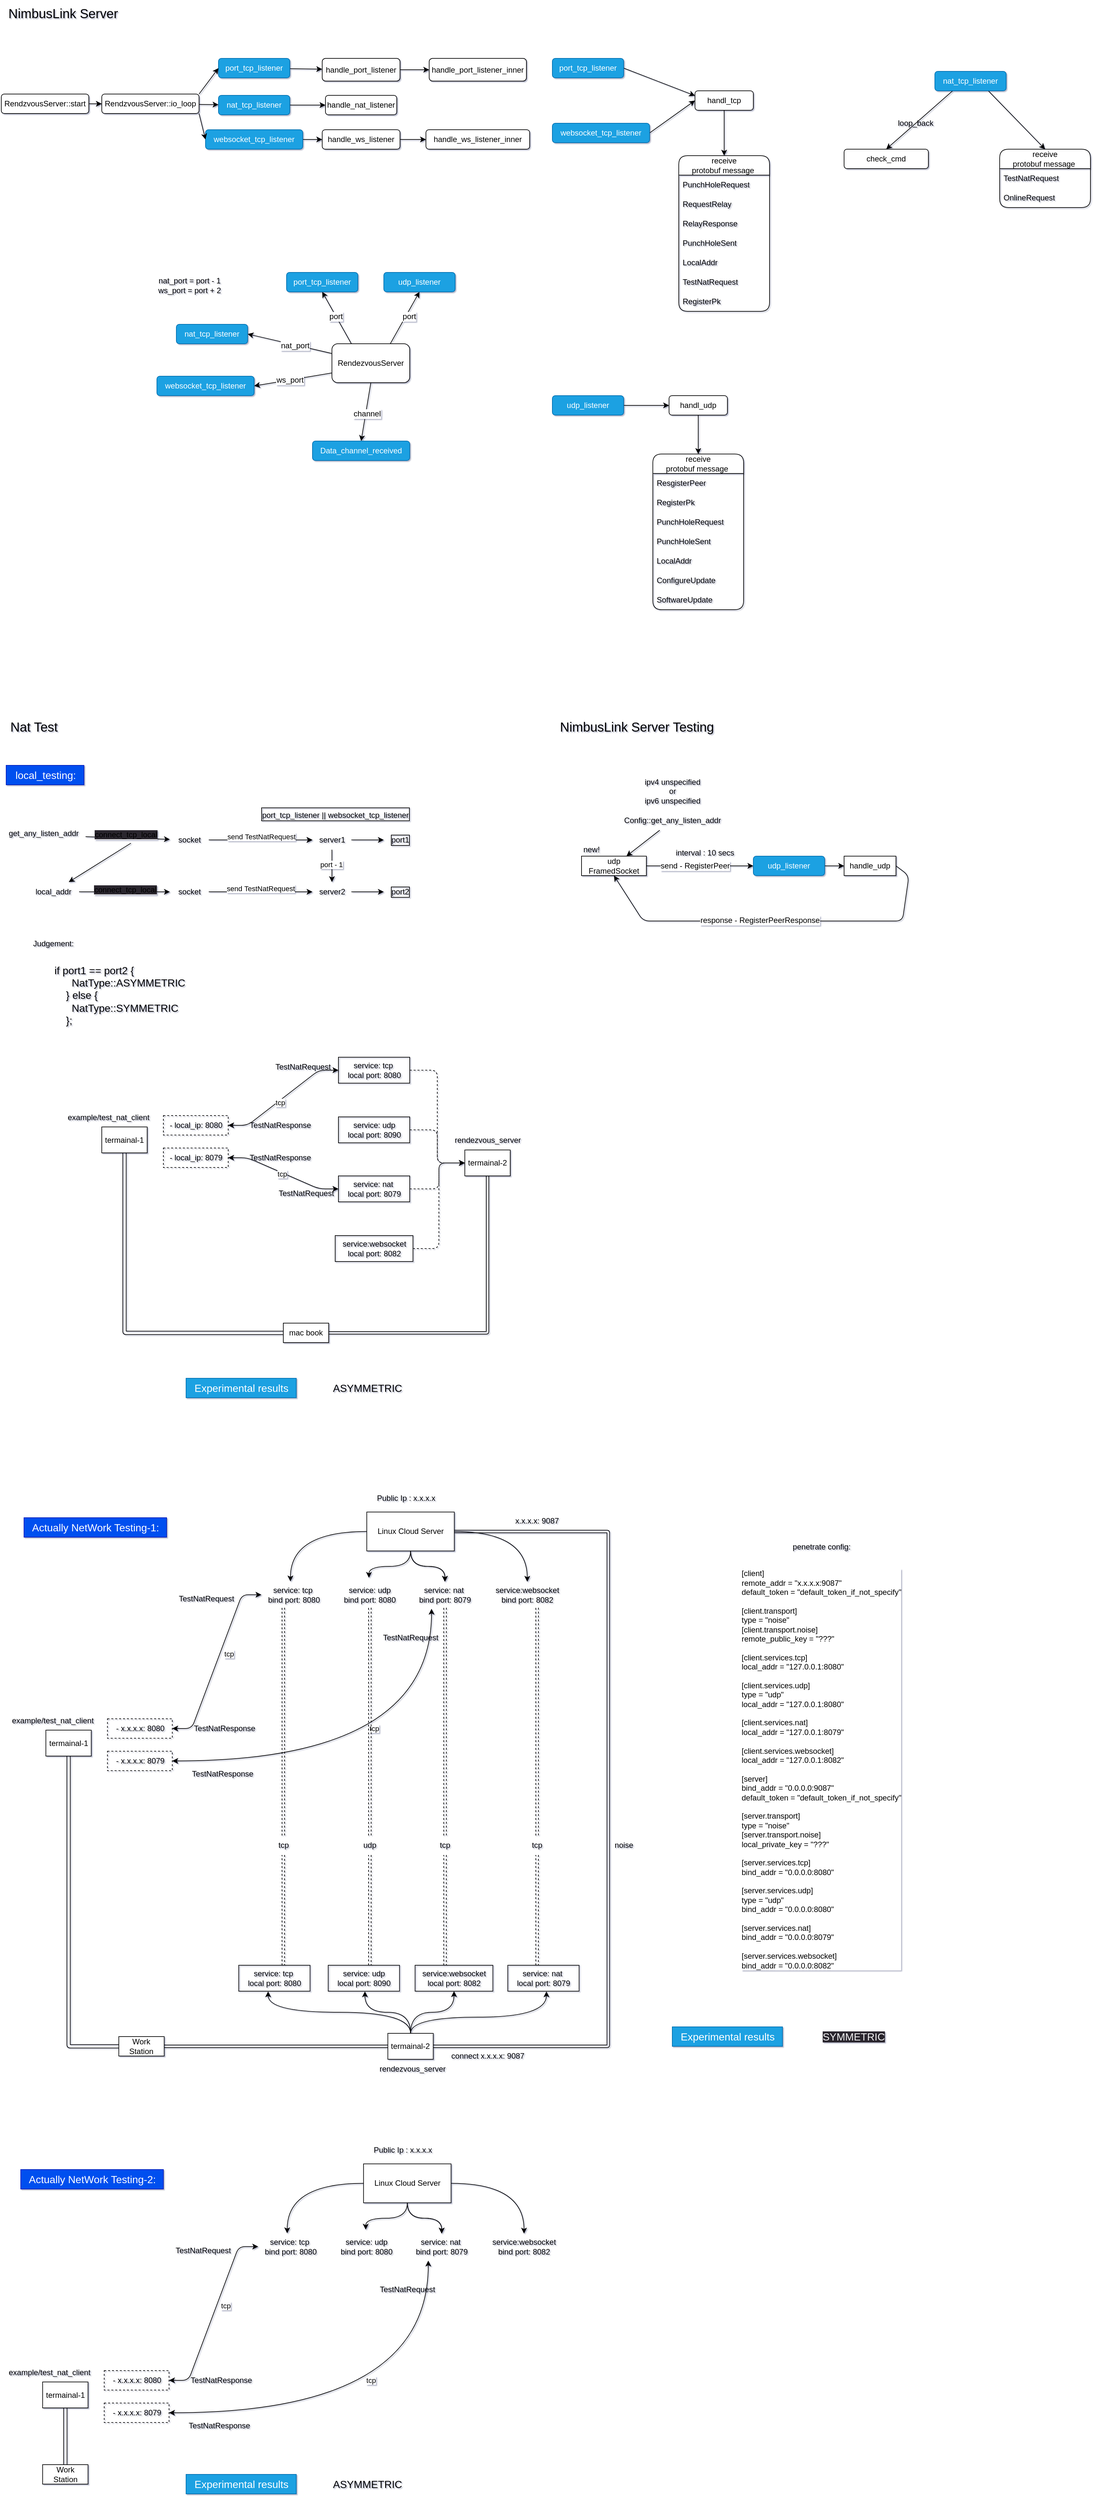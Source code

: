 <mxfile>
    <diagram id="CifqkpbgfaliPy87GQXu" name="Page-1">
        <mxGraphModel dx="3003" dy="1876" grid="1" gridSize="10" guides="1" tooltips="1" connect="1" arrows="1" fold="1" page="1" pageScale="1" pageWidth="850" pageHeight="1100" background="none" math="0" shadow="1">
            <root>
                <mxCell id="0"/>
                <mxCell id="1" parent="0"/>
                <mxCell id="72" style="edgeStyle=none;html=1;exitX=1;exitY=0.5;exitDx=0;exitDy=0;entryX=0;entryY=0.25;entryDx=0;entryDy=0;rounded=1;" parent="1" source="2" target="71" edge="1">
                    <mxGeometry relative="1" as="geometry"/>
                </mxCell>
                <mxCell id="2" value="port_tcp_listener" style="rounded=1;whiteSpace=wrap;html=1;fillColor=#1ba1e2;fontColor=#ffffff;strokeColor=#006EAF;" parent="1" vertex="1">
                    <mxGeometry x="850" y="90" width="110" height="30" as="geometry"/>
                </mxCell>
                <mxCell id="4" value="NimbusLink Server" style="text;html=1;align=center;verticalAlign=middle;resizable=0;points=[];autosize=1;strokeColor=none;fillColor=none;rounded=1;fontSize=20;" parent="1" vertex="1">
                    <mxGeometry width="190" height="40" as="geometry"/>
                </mxCell>
                <mxCell id="29" value="" style="edgeStyle=none;html=1;entryX=0.5;entryY=0;entryDx=0;entryDy=0;exitX=0.75;exitY=1;exitDx=0;exitDy=0;rounded=1;" parent="1" source="5" target="20" edge="1">
                    <mxGeometry relative="1" as="geometry">
                        <mxPoint x="1520" y="150" as="sourcePoint"/>
                    </mxGeometry>
                </mxCell>
                <mxCell id="103" style="edgeStyle=none;html=1;exitX=0.25;exitY=1;exitDx=0;exitDy=0;entryX=0.5;entryY=0;entryDx=0;entryDy=0;rounded=1;" parent="1" source="5" target="102" edge="1">
                    <mxGeometry relative="1" as="geometry"/>
                </mxCell>
                <mxCell id="5" value="nat_tcp_listener" style="rounded=1;whiteSpace=wrap;html=1;fillColor=#1ba1e2;fontColor=#ffffff;strokeColor=#006EAF;" parent="1" vertex="1">
                    <mxGeometry x="1440" y="110" width="110" height="30" as="geometry"/>
                </mxCell>
                <mxCell id="73" style="edgeStyle=none;html=1;exitX=1;exitY=0.5;exitDx=0;exitDy=0;entryX=0;entryY=0.5;entryDx=0;entryDy=0;rounded=1;" parent="1" source="6" target="71" edge="1">
                    <mxGeometry relative="1" as="geometry"/>
                </mxCell>
                <mxCell id="6" value="websocket_tcp_listener" style="rounded=1;whiteSpace=wrap;html=1;fillColor=#1ba1e2;fontColor=#ffffff;strokeColor=#006EAF;" parent="1" vertex="1">
                    <mxGeometry x="850" y="190" width="150" height="30" as="geometry"/>
                </mxCell>
                <mxCell id="20" value="receive&lt;br&gt;protobuf message&amp;nbsp;" style="swimlane;fontStyle=0;childLayout=stackLayout;horizontal=1;startSize=30;horizontalStack=0;resizeParent=1;resizeParentMax=0;resizeLast=0;collapsible=1;marginBottom=0;whiteSpace=wrap;html=1;rounded=1;" parent="1" vertex="1">
                    <mxGeometry x="1540" y="230" width="140" height="90" as="geometry"/>
                </mxCell>
                <mxCell id="21" value="TestNatRequest" style="text;strokeColor=none;fillColor=none;align=left;verticalAlign=middle;spacingLeft=4;spacingRight=4;overflow=hidden;points=[[0,0.5],[1,0.5]];portConstraint=eastwest;rotatable=0;whiteSpace=wrap;html=1;rounded=1;" parent="20" vertex="1">
                    <mxGeometry y="30" width="140" height="30" as="geometry"/>
                </mxCell>
                <mxCell id="22" value="OnlineRequest" style="text;strokeColor=none;fillColor=none;align=left;verticalAlign=middle;spacingLeft=4;spacingRight=4;overflow=hidden;points=[[0,0.5],[1,0.5]];portConstraint=eastwest;rotatable=0;whiteSpace=wrap;html=1;rounded=1;" parent="20" vertex="1">
                    <mxGeometry y="60" width="140" height="30" as="geometry"/>
                </mxCell>
                <mxCell id="34" value="" style="edgeStyle=none;html=1;rounded=1;" parent="1" source="32" target="33" edge="1">
                    <mxGeometry relative="1" as="geometry"/>
                </mxCell>
                <mxCell id="32" value="port_tcp_listener" style="rounded=1;whiteSpace=wrap;html=1;fillColor=#1ba1e2;fontColor=#ffffff;strokeColor=#006EAF;" parent="1" vertex="1">
                    <mxGeometry x="335" y="90" width="110" height="30" as="geometry"/>
                </mxCell>
                <mxCell id="52" value="" style="edgeStyle=none;html=1;fontSize=15;rounded=1;" parent="1" source="33" target="50" edge="1">
                    <mxGeometry relative="1" as="geometry"/>
                </mxCell>
                <mxCell id="33" value="handle_port_listener" style="whiteSpace=wrap;html=1;rounded=1;" parent="1" vertex="1">
                    <mxGeometry x="495" y="90" width="120" height="35" as="geometry"/>
                </mxCell>
                <mxCell id="42" style="edgeStyle=none;html=1;exitX=0;exitY=0.25;exitDx=0;exitDy=0;entryX=1;entryY=0.5;entryDx=0;entryDy=0;rounded=1;" parent="1" source="36" target="39" edge="1">
                    <mxGeometry relative="1" as="geometry"/>
                </mxCell>
                <mxCell id="148" value="nat_port" style="edgeLabel;html=1;align=center;verticalAlign=middle;resizable=0;points=[];fontSize=12;" parent="42" vertex="1" connectable="0">
                    <mxGeometry x="-0.12" y="1" relative="1" as="geometry">
                        <mxPoint as="offset"/>
                    </mxGeometry>
                </mxCell>
                <mxCell id="43" style="edgeStyle=none;html=1;exitX=0.25;exitY=0;exitDx=0;exitDy=0;entryX=0.5;entryY=1;entryDx=0;entryDy=0;rounded=1;" parent="1" source="36" target="37" edge="1">
                    <mxGeometry relative="1" as="geometry"/>
                </mxCell>
                <mxCell id="149" value="port" style="edgeLabel;html=1;align=center;verticalAlign=middle;resizable=0;points=[];fontSize=12;" parent="43" vertex="1" connectable="0">
                    <mxGeometry x="0.07" relative="1" as="geometry">
                        <mxPoint as="offset"/>
                    </mxGeometry>
                </mxCell>
                <mxCell id="44" style="edgeStyle=none;html=1;exitX=0;exitY=0.75;exitDx=0;exitDy=0;entryX=1;entryY=0.5;entryDx=0;entryDy=0;rounded=1;" parent="1" source="36" target="38" edge="1">
                    <mxGeometry relative="1" as="geometry"/>
                </mxCell>
                <mxCell id="150" value="ws_port" style="edgeLabel;html=1;align=center;verticalAlign=middle;resizable=0;points=[];fontSize=12;" parent="44" vertex="1" connectable="0">
                    <mxGeometry x="0.083" relative="1" as="geometry">
                        <mxPoint as="offset"/>
                    </mxGeometry>
                </mxCell>
                <mxCell id="45" style="edgeStyle=none;html=1;exitX=0.75;exitY=0;exitDx=0;exitDy=0;entryX=0.5;entryY=1;entryDx=0;entryDy=0;rounded=1;" parent="1" source="36" target="40" edge="1">
                    <mxGeometry relative="1" as="geometry"/>
                </mxCell>
                <mxCell id="151" value="port" style="edgeLabel;html=1;align=center;verticalAlign=middle;resizable=0;points=[];fontSize=12;" parent="45" vertex="1" connectable="0">
                    <mxGeometry x="0.115" y="-4" relative="1" as="geometry">
                        <mxPoint as="offset"/>
                    </mxGeometry>
                </mxCell>
                <mxCell id="46" style="edgeStyle=none;html=1;exitX=0.5;exitY=1;exitDx=0;exitDy=0;entryX=0.5;entryY=0;entryDx=0;entryDy=0;rounded=1;" parent="1" source="36" target="41" edge="1">
                    <mxGeometry relative="1" as="geometry"/>
                </mxCell>
                <mxCell id="152" value="channel" style="edgeLabel;html=1;align=center;verticalAlign=middle;resizable=0;points=[];fontSize=12;" parent="46" vertex="1" connectable="0">
                    <mxGeometry x="0.05" y="2" relative="1" as="geometry">
                        <mxPoint as="offset"/>
                    </mxGeometry>
                </mxCell>
                <mxCell id="36" value="RendezvousServer" style="whiteSpace=wrap;html=1;rounded=1;" parent="1" vertex="1">
                    <mxGeometry x="510" y="530" width="120" height="60" as="geometry"/>
                </mxCell>
                <mxCell id="37" value="port_tcp_listener" style="rounded=1;whiteSpace=wrap;html=1;fillColor=#1ba1e2;fontColor=#ffffff;strokeColor=#006EAF;" parent="1" vertex="1">
                    <mxGeometry x="440" y="420" width="110" height="30" as="geometry"/>
                </mxCell>
                <mxCell id="38" value="websocket_tcp_listener" style="rounded=1;whiteSpace=wrap;html=1;fillColor=#1ba1e2;fontColor=#ffffff;strokeColor=#006EAF;" parent="1" vertex="1">
                    <mxGeometry x="240" y="580" width="150" height="30" as="geometry"/>
                </mxCell>
                <mxCell id="39" value="nat_tcp_listener" style="rounded=1;whiteSpace=wrap;html=1;fillColor=#1ba1e2;fontColor=#ffffff;strokeColor=#006EAF;" parent="1" vertex="1">
                    <mxGeometry x="270" y="500" width="110" height="30" as="geometry"/>
                </mxCell>
                <mxCell id="40" value="udp_listener" style="rounded=1;whiteSpace=wrap;html=1;fillColor=#1ba1e2;fontColor=#ffffff;strokeColor=#006EAF;" parent="1" vertex="1">
                    <mxGeometry x="590" y="420" width="110" height="30" as="geometry"/>
                </mxCell>
                <mxCell id="41" value="Data_channel_received" style="whiteSpace=wrap;html=1;fillColor=#1ba1e2;fontColor=#ffffff;strokeColor=#006EAF;rounded=1;" parent="1" vertex="1">
                    <mxGeometry x="480" y="680" width="150" height="30" as="geometry"/>
                </mxCell>
                <mxCell id="50" value="handle_port_listener_inner" style="whiteSpace=wrap;html=1;rounded=1;" parent="1" vertex="1">
                    <mxGeometry x="660" y="90" width="150" height="35" as="geometry"/>
                </mxCell>
                <mxCell id="69" value="" style="edgeStyle=none;html=1;rounded=1;" parent="1" source="55" target="67" edge="1">
                    <mxGeometry relative="1" as="geometry"/>
                </mxCell>
                <mxCell id="55" value="websocket_tcp_listener" style="rounded=1;whiteSpace=wrap;html=1;fillColor=#1ba1e2;fontColor=#ffffff;strokeColor=#006EAF;" parent="1" vertex="1">
                    <mxGeometry x="315" y="200" width="150" height="30" as="geometry"/>
                </mxCell>
                <mxCell id="66" value="" style="edgeStyle=none;html=1;rounded=1;" parent="1" source="56" target="65" edge="1">
                    <mxGeometry relative="1" as="geometry"/>
                </mxCell>
                <mxCell id="56" value="nat_tcp_listener" style="rounded=1;whiteSpace=wrap;html=1;fillColor=#1ba1e2;fontColor=#ffffff;strokeColor=#006EAF;" parent="1" vertex="1">
                    <mxGeometry x="335" y="147" width="110" height="30" as="geometry"/>
                </mxCell>
                <mxCell id="60" value="" style="edgeStyle=none;html=1;rounded=1;" parent="1" source="57" target="56" edge="1">
                    <mxGeometry relative="1" as="geometry"/>
                </mxCell>
                <mxCell id="62" style="edgeStyle=none;html=1;exitX=1;exitY=0;exitDx=0;exitDy=0;entryX=0;entryY=0.5;entryDx=0;entryDy=0;rounded=1;" parent="1" source="57" target="32" edge="1">
                    <mxGeometry relative="1" as="geometry"/>
                </mxCell>
                <mxCell id="63" style="edgeStyle=none;html=1;exitX=1;exitY=1;exitDx=0;exitDy=0;entryX=0;entryY=0.5;entryDx=0;entryDy=0;rounded=1;" parent="1" source="57" target="55" edge="1">
                    <mxGeometry relative="1" as="geometry"/>
                </mxCell>
                <mxCell id="57" value="RendzvousServer::io_loop" style="rounded=1;whiteSpace=wrap;html=1;" parent="1" vertex="1">
                    <mxGeometry x="155" y="145" width="150" height="30" as="geometry"/>
                </mxCell>
                <mxCell id="59" value="" style="edgeStyle=none;html=1;rounded=1;" parent="1" source="58" target="57" edge="1">
                    <mxGeometry relative="1" as="geometry"/>
                </mxCell>
                <mxCell id="58" value="RendzvousServer::start" style="rounded=1;whiteSpace=wrap;html=1;" parent="1" vertex="1">
                    <mxGeometry y="145" width="135" height="30" as="geometry"/>
                </mxCell>
                <mxCell id="65" value="handle_nat_listener" style="rounded=1;whiteSpace=wrap;html=1;" parent="1" vertex="1">
                    <mxGeometry x="500" y="147" width="110" height="30" as="geometry"/>
                </mxCell>
                <mxCell id="70" value="" style="edgeStyle=none;html=1;rounded=1;" parent="1" source="67" target="68" edge="1">
                    <mxGeometry relative="1" as="geometry"/>
                </mxCell>
                <mxCell id="67" value="handle_ws_listener" style="rounded=1;whiteSpace=wrap;html=1;" parent="1" vertex="1">
                    <mxGeometry x="495" y="200" width="120" height="30" as="geometry"/>
                </mxCell>
                <mxCell id="68" value="handle_ws_listener_inner" style="rounded=1;whiteSpace=wrap;html=1;" parent="1" vertex="1">
                    <mxGeometry x="655" y="200" width="160" height="30" as="geometry"/>
                </mxCell>
                <mxCell id="78" value="" style="edgeStyle=none;html=1;entryX=0.5;entryY=0;entryDx=0;entryDy=0;rounded=1;" parent="1" source="71" target="74" edge="1">
                    <mxGeometry relative="1" as="geometry"/>
                </mxCell>
                <mxCell id="71" value="handl_tcp" style="whiteSpace=wrap;html=1;rounded=1;" parent="1" vertex="1">
                    <mxGeometry x="1070" y="140" width="90" height="30" as="geometry"/>
                </mxCell>
                <mxCell id="74" value="receive &lt;br&gt;protobuf message&amp;nbsp;" style="swimlane;fontStyle=0;childLayout=stackLayout;horizontal=1;startSize=30;horizontalStack=0;resizeParent=1;resizeParentMax=0;resizeLast=0;collapsible=1;marginBottom=0;whiteSpace=wrap;html=1;rounded=1;" parent="1" vertex="1">
                    <mxGeometry x="1045" y="240" width="140" height="240" as="geometry">
                        <mxRectangle x="335" y="120" width="140" height="30" as="alternateBounds"/>
                    </mxGeometry>
                </mxCell>
                <mxCell id="75" value="PunchHoleRequest" style="text;strokeColor=none;fillColor=none;align=left;verticalAlign=middle;spacingLeft=4;spacingRight=4;overflow=hidden;points=[[0,0.5],[1,0.5]];portConstraint=eastwest;rotatable=0;whiteSpace=wrap;html=1;rounded=1;" parent="74" vertex="1">
                    <mxGeometry y="30" width="140" height="30" as="geometry"/>
                </mxCell>
                <mxCell id="76" value="RequestRelay" style="text;strokeColor=none;fillColor=none;align=left;verticalAlign=middle;spacingLeft=4;spacingRight=4;overflow=hidden;points=[[0,0.5],[1,0.5]];portConstraint=eastwest;rotatable=0;whiteSpace=wrap;html=1;rounded=1;" parent="74" vertex="1">
                    <mxGeometry y="60" width="140" height="30" as="geometry"/>
                </mxCell>
                <mxCell id="77" value="RelayResponse" style="text;strokeColor=none;fillColor=none;align=left;verticalAlign=middle;spacingLeft=4;spacingRight=4;overflow=hidden;points=[[0,0.5],[1,0.5]];portConstraint=eastwest;rotatable=0;whiteSpace=wrap;html=1;rounded=1;" parent="74" vertex="1">
                    <mxGeometry y="90" width="140" height="30" as="geometry"/>
                </mxCell>
                <mxCell id="88" value="PunchHoleSent" style="text;strokeColor=none;fillColor=none;align=left;verticalAlign=middle;spacingLeft=4;spacingRight=4;overflow=hidden;points=[[0,0.5],[1,0.5]];portConstraint=eastwest;rotatable=0;whiteSpace=wrap;html=1;rounded=1;" parent="74" vertex="1">
                    <mxGeometry y="120" width="140" height="30" as="geometry"/>
                </mxCell>
                <mxCell id="89" value="LocalAddr" style="text;strokeColor=none;fillColor=none;align=left;verticalAlign=middle;spacingLeft=4;spacingRight=4;overflow=hidden;points=[[0,0.5],[1,0.5]];portConstraint=eastwest;rotatable=0;whiteSpace=wrap;html=1;rounded=1;" parent="74" vertex="1">
                    <mxGeometry y="150" width="140" height="30" as="geometry"/>
                </mxCell>
                <mxCell id="90" value="TestNatRequest" style="text;strokeColor=none;fillColor=none;align=left;verticalAlign=middle;spacingLeft=4;spacingRight=4;overflow=hidden;points=[[0,0.5],[1,0.5]];portConstraint=eastwest;rotatable=0;whiteSpace=wrap;html=1;rounded=1;" parent="74" vertex="1">
                    <mxGeometry y="180" width="140" height="30" as="geometry"/>
                </mxCell>
                <mxCell id="91" value="RegisterPk" style="text;strokeColor=none;fillColor=none;align=left;verticalAlign=middle;spacingLeft=4;spacingRight=4;overflow=hidden;points=[[0,0.5],[1,0.5]];portConstraint=eastwest;rotatable=0;whiteSpace=wrap;html=1;rounded=1;" parent="74" vertex="1">
                    <mxGeometry y="210" width="140" height="30" as="geometry"/>
                </mxCell>
                <mxCell id="94" value="" style="edgeStyle=none;html=1;rounded=1;" parent="1" source="92" target="93" edge="1">
                    <mxGeometry relative="1" as="geometry"/>
                </mxCell>
                <mxCell id="92" value="udp_listener" style="rounded=1;whiteSpace=wrap;html=1;fillColor=#1ba1e2;fontColor=#ffffff;strokeColor=#006EAF;" parent="1" vertex="1">
                    <mxGeometry x="850" y="610" width="110" height="30" as="geometry"/>
                </mxCell>
                <mxCell id="117" style="edgeStyle=none;html=1;exitX=0.5;exitY=1;exitDx=0;exitDy=0;entryX=0.5;entryY=0;entryDx=0;entryDy=0;rounded=1;" parent="1" source="93" target="104" edge="1">
                    <mxGeometry relative="1" as="geometry"/>
                </mxCell>
                <mxCell id="93" value="handl_udp" style="whiteSpace=wrap;html=1;rounded=1;" parent="1" vertex="1">
                    <mxGeometry x="1030" y="610" width="90" height="30" as="geometry"/>
                </mxCell>
                <mxCell id="97" value="loop_back" style="text;html=1;align=center;verticalAlign=middle;resizable=0;points=[];autosize=1;strokeColor=none;fillColor=none;rounded=1;" parent="1" vertex="1">
                    <mxGeometry x="1370" y="175" width="80" height="30" as="geometry"/>
                </mxCell>
                <mxCell id="102" value="check_cmd" style="whiteSpace=wrap;html=1;rounded=1;" parent="1" vertex="1">
                    <mxGeometry x="1300" y="230" width="130" height="30" as="geometry"/>
                </mxCell>
                <mxCell id="104" value="receive &lt;br&gt;protobuf message&amp;nbsp;" style="swimlane;fontStyle=0;childLayout=stackLayout;horizontal=1;startSize=30;horizontalStack=0;resizeParent=1;resizeParentMax=0;resizeLast=0;collapsible=1;marginBottom=0;whiteSpace=wrap;html=1;rounded=1;" parent="1" vertex="1">
                    <mxGeometry x="1005" y="700" width="140" height="240" as="geometry"/>
                </mxCell>
                <mxCell id="105" value="ResgisterPeer" style="text;strokeColor=none;fillColor=none;align=left;verticalAlign=middle;spacingLeft=4;spacingRight=4;overflow=hidden;points=[[0,0.5],[1,0.5]];portConstraint=eastwest;rotatable=0;whiteSpace=wrap;html=1;rounded=1;" parent="104" vertex="1">
                    <mxGeometry y="30" width="140" height="30" as="geometry"/>
                </mxCell>
                <mxCell id="106" value="RegisterPk" style="text;strokeColor=none;fillColor=none;align=left;verticalAlign=middle;spacingLeft=4;spacingRight=4;overflow=hidden;points=[[0,0.5],[1,0.5]];portConstraint=eastwest;rotatable=0;whiteSpace=wrap;html=1;rounded=1;" parent="104" vertex="1">
                    <mxGeometry y="60" width="140" height="30" as="geometry"/>
                </mxCell>
                <mxCell id="107" value="PunchHoleRequest" style="text;strokeColor=none;fillColor=none;align=left;verticalAlign=middle;spacingLeft=4;spacingRight=4;overflow=hidden;points=[[0,0.5],[1,0.5]];portConstraint=eastwest;rotatable=0;whiteSpace=wrap;html=1;rounded=1;" parent="104" vertex="1">
                    <mxGeometry y="90" width="140" height="30" as="geometry"/>
                </mxCell>
                <mxCell id="108" value="PunchHoleSent" style="text;strokeColor=none;fillColor=none;align=left;verticalAlign=middle;spacingLeft=4;spacingRight=4;overflow=hidden;points=[[0,0.5],[1,0.5]];portConstraint=eastwest;rotatable=0;whiteSpace=wrap;html=1;rounded=1;" parent="104" vertex="1">
                    <mxGeometry y="120" width="140" height="30" as="geometry"/>
                </mxCell>
                <mxCell id="109" value="LocalAddr" style="text;strokeColor=none;fillColor=none;align=left;verticalAlign=middle;spacingLeft=4;spacingRight=4;overflow=hidden;points=[[0,0.5],[1,0.5]];portConstraint=eastwest;rotatable=0;whiteSpace=wrap;html=1;rounded=1;" parent="104" vertex="1">
                    <mxGeometry y="150" width="140" height="30" as="geometry"/>
                </mxCell>
                <mxCell id="110" value="ConfigureUpdate" style="text;strokeColor=none;fillColor=none;align=left;verticalAlign=middle;spacingLeft=4;spacingRight=4;overflow=hidden;points=[[0,0.5],[1,0.5]];portConstraint=eastwest;rotatable=0;whiteSpace=wrap;html=1;rounded=1;" parent="104" vertex="1">
                    <mxGeometry y="180" width="140" height="30" as="geometry"/>
                </mxCell>
                <mxCell id="111" value="SoftwareUpdate" style="text;strokeColor=none;fillColor=none;align=left;verticalAlign=middle;spacingLeft=4;spacingRight=4;overflow=hidden;points=[[0,0.5],[1,0.5]];portConstraint=eastwest;rotatable=0;whiteSpace=wrap;html=1;rounded=1;" parent="104" vertex="1">
                    <mxGeometry y="210" width="140" height="30" as="geometry"/>
                </mxCell>
                <mxCell id="118" value="Nat Test" style="text;html=1;align=center;verticalAlign=middle;resizable=0;points=[];autosize=1;strokeColor=none;fillColor=none;fontSize=20;" parent="1" vertex="1">
                    <mxGeometry y="1100" width="100" height="40" as="geometry"/>
                </mxCell>
                <mxCell id="119" value="NimbusLink Server Testing" style="text;html=1;align=center;verticalAlign=middle;resizable=0;points=[];autosize=1;strokeColor=none;fillColor=none;fontSize=20;" parent="1" vertex="1">
                    <mxGeometry x="850" y="1100" width="260" height="40" as="geometry"/>
                </mxCell>
                <mxCell id="137" style="edgeStyle=none;html=1;entryX=0.5;entryY=1;entryDx=0;entryDy=0;fontSize=12;exitX=1;exitY=0.5;exitDx=0;exitDy=0;" parent="1" source="142" target="121" edge="1">
                    <mxGeometry relative="1" as="geometry">
                        <mxPoint x="1360" y="1350" as="sourcePoint"/>
                        <Array as="points">
                            <mxPoint x="1400" y="1350"/>
                            <mxPoint x="1390" y="1420"/>
                            <mxPoint x="1260" y="1420"/>
                            <mxPoint x="990" y="1420"/>
                        </Array>
                    </mxGeometry>
                </mxCell>
                <mxCell id="141" value="response - RegisterPeerResponse" style="edgeLabel;html=1;align=center;verticalAlign=middle;resizable=0;points=[];fontSize=12;" parent="137" vertex="1" connectable="0">
                    <mxGeometry x="0.398" y="-1" relative="1" as="geometry">
                        <mxPoint x="89" as="offset"/>
                    </mxGeometry>
                </mxCell>
                <mxCell id="143" value="" style="edgeStyle=none;html=1;fontSize=12;exitX=1;exitY=0.5;exitDx=0;exitDy=0;" parent="1" source="154" target="142" edge="1">
                    <mxGeometry relative="1" as="geometry">
                        <mxPoint x="1270" y="1335" as="sourcePoint"/>
                    </mxGeometry>
                </mxCell>
                <mxCell id="132" value="" style="edgeStyle=none;html=1;fontSize=12;entryX=0;entryY=0.5;entryDx=0;entryDy=0;" parent="1" source="121" edge="1">
                    <mxGeometry relative="1" as="geometry">
                        <mxPoint x="1160" y="1335" as="targetPoint"/>
                    </mxGeometry>
                </mxCell>
                <mxCell id="136" value="send - RegisterPeer" style="edgeLabel;html=1;align=center;verticalAlign=middle;resizable=0;points=[];fontSize=12;" parent="132" vertex="1" connectable="0">
                    <mxGeometry x="-0.358" y="-2" relative="1" as="geometry">
                        <mxPoint x="22" y="-2" as="offset"/>
                    </mxGeometry>
                </mxCell>
                <mxCell id="121" value="udp FramedSocket" style="whiteSpace=wrap;html=1;fontSize=12;" parent="1" vertex="1">
                    <mxGeometry x="895" y="1320" width="100" height="30" as="geometry"/>
                </mxCell>
                <mxCell id="127" value="" style="edgeStyle=none;html=1;fontSize=12;" parent="1" source="122" target="121" edge="1">
                    <mxGeometry relative="1" as="geometry"/>
                </mxCell>
                <mxCell id="122" value="Config::get_any_listen_addr" style="text;html=1;align=center;verticalAlign=middle;resizable=0;points=[];autosize=1;strokeColor=none;fillColor=none;fontSize=12;" parent="1" vertex="1">
                    <mxGeometry x="950" y="1250" width="170" height="30" as="geometry"/>
                </mxCell>
                <mxCell id="140" value="interval : 10 secs" style="text;html=1;align=center;verticalAlign=middle;resizable=0;points=[];autosize=1;strokeColor=none;fillColor=none;fontSize=12;" parent="1" vertex="1">
                    <mxGeometry x="1030" y="1300" width="110" height="30" as="geometry"/>
                </mxCell>
                <mxCell id="142" value="handle_udp" style="whiteSpace=wrap;html=1;fontSize=12;" parent="1" vertex="1">
                    <mxGeometry x="1300" y="1320" width="80" height="30" as="geometry"/>
                </mxCell>
                <mxCell id="153" value="nat_port = port - 1&lt;br&gt;ws_port = port + 2" style="text;html=1;align=center;verticalAlign=middle;resizable=0;points=[];autosize=1;strokeColor=none;fillColor=none;fontSize=12;" parent="1" vertex="1">
                    <mxGeometry x="230" y="420" width="120" height="40" as="geometry"/>
                </mxCell>
                <mxCell id="154" value="udp_listener" style="rounded=1;whiteSpace=wrap;html=1;fillColor=#1ba1e2;fontColor=#ffffff;strokeColor=#006EAF;fontSize=12;" parent="1" vertex="1">
                    <mxGeometry x="1160" y="1320.0" width="110" height="30" as="geometry"/>
                </mxCell>
                <mxCell id="155" value="new!" style="text;html=1;align=center;verticalAlign=middle;resizable=0;points=[];autosize=1;strokeColor=none;fillColor=none;fontSize=12;" parent="1" vertex="1">
                    <mxGeometry x="885" y="1295" width="50" height="30" as="geometry"/>
                </mxCell>
                <mxCell id="156" value="ipv4 unspecified&lt;br&gt;or&lt;br&gt;ipv6 unspecified" style="text;html=1;align=center;verticalAlign=middle;resizable=0;points=[];autosize=1;strokeColor=none;fillColor=none;fontSize=12;" parent="1" vertex="1">
                    <mxGeometry x="980" y="1190" width="110" height="60" as="geometry"/>
                </mxCell>
                <mxCell id="160" value="" style="edgeStyle=none;html=1;" parent="1" source="157" target="158" edge="1">
                    <mxGeometry relative="1" as="geometry"/>
                </mxCell>
                <mxCell id="161" value="port - 1" style="edgeLabel;html=1;align=center;verticalAlign=middle;resizable=0;points=[];" parent="160" vertex="1" connectable="0">
                    <mxGeometry x="-0.1" y="-1" relative="1" as="geometry">
                        <mxPoint as="offset"/>
                    </mxGeometry>
                </mxCell>
                <mxCell id="165" value="" style="edgeStyle=none;html=1;" parent="1" target="164" edge="1">
                    <mxGeometry relative="1" as="geometry">
                        <mxPoint x="130" y="1290" as="sourcePoint"/>
                    </mxGeometry>
                </mxCell>
                <mxCell id="167" value="&lt;span style=&quot;font-size: 12px; background-color: rgb(42, 37, 47);&quot;&gt;connect_tcp_local&lt;/span&gt;" style="edgeLabel;html=1;align=center;verticalAlign=middle;resizable=0;points=[];" parent="165" vertex="1" connectable="0">
                    <mxGeometry x="-0.2" y="2" relative="1" as="geometry">
                        <mxPoint x="10" y="-3" as="offset"/>
                    </mxGeometry>
                </mxCell>
                <mxCell id="181" value="" style="edgeStyle=none;html=1;" parent="1" source="157" target="179" edge="1">
                    <mxGeometry relative="1" as="geometry"/>
                </mxCell>
                <mxCell id="157" value="server1" style="text;html=1;align=center;verticalAlign=middle;resizable=0;points=[];autosize=1;strokeColor=none;fillColor=none;" parent="1" vertex="1">
                    <mxGeometry x="480" y="1280" width="60" height="30" as="geometry"/>
                </mxCell>
                <mxCell id="168" value="" style="edgeStyle=none;html=1;entryX=0;entryY=0.5;entryDx=0;entryDy=0;entryPerimeter=0;" parent="1" target="172" edge="1">
                    <mxGeometry relative="1" as="geometry">
                        <mxPoint x="120" y="1375" as="sourcePoint"/>
                        <mxPoint x="280" y="1365" as="targetPoint"/>
                    </mxGeometry>
                </mxCell>
                <mxCell id="169" value="&lt;span style=&quot;font-size: 12px; background-color: rgb(42, 37, 47);&quot;&gt;connect_tcp_local&lt;/span&gt;" style="edgeLabel;html=1;align=center;verticalAlign=middle;resizable=0;points=[];" parent="168" vertex="1" connectable="0">
                    <mxGeometry x="0.009" y="2" relative="1" as="geometry">
                        <mxPoint y="-1" as="offset"/>
                    </mxGeometry>
                </mxCell>
                <mxCell id="182" value="" style="edgeStyle=none;html=1;" parent="1" source="158" target="180" edge="1">
                    <mxGeometry relative="1" as="geometry"/>
                </mxCell>
                <mxCell id="158" value="server2" style="text;html=1;align=center;verticalAlign=middle;resizable=0;points=[];autosize=1;strokeColor=none;fillColor=none;" parent="1" vertex="1">
                    <mxGeometry x="480" y="1360" width="60" height="30" as="geometry"/>
                </mxCell>
                <mxCell id="162" value="local_addr" style="text;html=1;align=center;verticalAlign=middle;resizable=0;points=[];autosize=1;strokeColor=none;fillColor=none;" parent="1" vertex="1">
                    <mxGeometry x="40" y="1360" width="80" height="30" as="geometry"/>
                </mxCell>
                <mxCell id="174" value="" style="edgeStyle=none;html=1;" parent="1" source="164" target="157" edge="1">
                    <mxGeometry relative="1" as="geometry"/>
                </mxCell>
                <mxCell id="176" value="" style="edgeStyle=none;html=1;" parent="1" source="164" target="157" edge="1">
                    <mxGeometry relative="1" as="geometry"/>
                </mxCell>
                <mxCell id="177" value="send&amp;nbsp;TestNatRequest" style="edgeLabel;html=1;align=center;verticalAlign=middle;resizable=0;points=[];" parent="176" vertex="1" connectable="0">
                    <mxGeometry x="-0.059" y="-1" relative="1" as="geometry">
                        <mxPoint x="5" y="-6" as="offset"/>
                    </mxGeometry>
                </mxCell>
                <mxCell id="164" value="socket" style="text;html=1;align=center;verticalAlign=middle;resizable=0;points=[];autosize=1;strokeColor=none;fillColor=none;" parent="1" vertex="1">
                    <mxGeometry x="260" y="1280" width="60" height="30" as="geometry"/>
                </mxCell>
                <mxCell id="170" value="get_any_listen_addr" style="text;html=1;align=center;verticalAlign=middle;resizable=0;points=[];autosize=1;strokeColor=none;fillColor=none;" parent="1" vertex="1">
                    <mxGeometry y="1270" width="130" height="30" as="geometry"/>
                </mxCell>
                <mxCell id="175" value="" style="edgeStyle=none;html=1;" parent="1" source="172" target="158" edge="1">
                    <mxGeometry relative="1" as="geometry"/>
                </mxCell>
                <mxCell id="178" value="send&amp;nbsp;TestNatRequest" style="edgeLabel;html=1;align=center;verticalAlign=middle;resizable=0;points=[];" parent="175" vertex="1" connectable="0">
                    <mxGeometry x="-0.113" y="-2" relative="1" as="geometry">
                        <mxPoint x="9" y="-7" as="offset"/>
                    </mxGeometry>
                </mxCell>
                <mxCell id="172" value="socket" style="text;html=1;align=center;verticalAlign=middle;resizable=0;points=[];autosize=1;strokeColor=none;fillColor=none;" parent="1" vertex="1">
                    <mxGeometry x="260" y="1360" width="60" height="30" as="geometry"/>
                </mxCell>
                <mxCell id="179" value="port1" style="text;html=1;align=center;verticalAlign=middle;resizable=0;points=[];autosize=1;strokeColor=none;fillColor=none;labelBorderColor=default;" parent="1" vertex="1">
                    <mxGeometry x="590" y="1280" width="50" height="30" as="geometry"/>
                </mxCell>
                <mxCell id="180" value="port2" style="text;html=1;align=center;verticalAlign=middle;resizable=0;points=[];autosize=1;strokeColor=none;fillColor=none;labelBorderColor=default;" parent="1" vertex="1">
                    <mxGeometry x="590" y="1360" width="50" height="30" as="geometry"/>
                </mxCell>
                <mxCell id="183" value="Judgement:" style="text;html=1;align=center;verticalAlign=middle;resizable=0;points=[];autosize=1;strokeColor=none;fillColor=none;" parent="1" vertex="1">
                    <mxGeometry x="35" y="1440" width="90" height="30" as="geometry"/>
                </mxCell>
                <mxCell id="184" value="if port1 == port2 {&lt;br&gt;&amp;nbsp; &amp;nbsp; &amp;nbsp; NatType::ASYMMETRIC&lt;br&gt;&amp;nbsp; &amp;nbsp; } else {&lt;br&gt;&amp;nbsp; &amp;nbsp; &amp;nbsp; NatType::SYMMETRIC&lt;br&gt;&amp;nbsp; &amp;nbsp; };" style="text;whiteSpace=wrap;html=1;align=left;fontSize=16;" parent="1" vertex="1">
                    <mxGeometry x="80" y="1480" width="230" height="120" as="geometry"/>
                </mxCell>
                <mxCell id="185" value="&lt;font style=&quot;font-size: 12px;&quot;&gt;port_tcp_listener || websocket_tcp_listener&lt;/font&gt;" style="text;html=1;align=center;verticalAlign=middle;resizable=0;points=[];autosize=1;strokeColor=none;fillColor=none;fontSize=16;fontStyle=0;labelBorderColor=default;labelBackgroundColor=none;" parent="1" vertex="1">
                    <mxGeometry x="390" y="1240" width="250" height="30" as="geometry"/>
                </mxCell>
                <mxCell id="186" value="" style="endArrow=classic;html=1;fontSize=12;" parent="1" target="162" edge="1">
                    <mxGeometry width="50" height="50" relative="1" as="geometry">
                        <mxPoint x="200" y="1300" as="sourcePoint"/>
                        <mxPoint x="270" y="1300" as="targetPoint"/>
                    </mxGeometry>
                </mxCell>
                <mxCell id="188" value="local_testing:" style="text;html=1;align=center;verticalAlign=middle;resizable=0;points=[];autosize=1;strokeColor=#001DBC;fillColor=#0050ef;fontSize=16;fontColor=#ffffff;" parent="1" vertex="1">
                    <mxGeometry x="7.5" y="1180" width="120" height="30" as="geometry"/>
                </mxCell>
                <mxCell id="189" value="Actually NetWork Testing-1:" style="text;html=1;align=center;verticalAlign=middle;resizable=0;points=[];autosize=1;strokeColor=#001DBC;fillColor=#0050ef;fontSize=16;fontColor=#ffffff;" parent="1" vertex="1">
                    <mxGeometry x="35" y="2340" width="220" height="30" as="geometry"/>
                </mxCell>
                <mxCell id="220" style="edgeStyle=elbowEdgeStyle;html=1;exitX=0;exitY=0.5;exitDx=0;exitDy=0;shape=link;width=5.2;entryX=0.5;entryY=1;entryDx=0;entryDy=0;" parent="1" source="190" target="191" edge="1">
                    <mxGeometry relative="1" as="geometry">
                        <mxPoint x="188" y="1778" as="targetPoint"/>
                        <Array as="points">
                            <mxPoint x="190" y="1830"/>
                            <mxPoint x="190" y="1830"/>
                        </Array>
                    </mxGeometry>
                </mxCell>
                <mxCell id="222" style="edgeStyle=elbowEdgeStyle;html=1;exitX=1;exitY=0.5;exitDx=0;exitDy=0;entryX=0.5;entryY=1;entryDx=0;entryDy=0;shape=link;" parent="1" source="190" target="192" edge="1">
                    <mxGeometry relative="1" as="geometry">
                        <Array as="points">
                            <mxPoint x="750" y="1910"/>
                        </Array>
                    </mxGeometry>
                </mxCell>
                <mxCell id="190" value="mac book" style="whiteSpace=wrap;html=1;" parent="1" vertex="1">
                    <mxGeometry x="435" y="2040" width="70" height="30" as="geometry"/>
                </mxCell>
                <mxCell id="191" value="termainal-1" style="whiteSpace=wrap;html=1;" parent="1" vertex="1">
                    <mxGeometry x="155" y="1737.5" width="70" height="40" as="geometry"/>
                </mxCell>
                <mxCell id="192" value="termainal-2" style="whiteSpace=wrap;html=1;" parent="1" vertex="1">
                    <mxGeometry x="715" y="1773" width="70" height="40" as="geometry"/>
                </mxCell>
                <mxCell id="195" value="example/test_nat_client" style="text;html=1;align=center;verticalAlign=middle;resizable=0;points=[];autosize=1;strokeColor=none;fillColor=none;" parent="1" vertex="1">
                    <mxGeometry x="90" y="1707.5" width="150" height="30" as="geometry"/>
                </mxCell>
                <mxCell id="196" value="rendezvous_server" style="text;html=1;align=center;verticalAlign=middle;resizable=0;points=[];autosize=1;strokeColor=none;fillColor=none;" parent="1" vertex="1">
                    <mxGeometry x="685" y="1743" width="130" height="30" as="geometry"/>
                </mxCell>
                <mxCell id="284" value="" style="edgeStyle=orthogonalEdgeStyle;curved=1;html=1;startArrow=none;startFill=0;" parent="1" source="197" target="227" edge="1">
                    <mxGeometry relative="1" as="geometry"/>
                </mxCell>
                <mxCell id="285" value="" style="edgeStyle=orthogonalEdgeStyle;curved=1;html=1;startArrow=none;startFill=0;" parent="1" source="197" target="227" edge="1">
                    <mxGeometry relative="1" as="geometry">
                        <Array as="points">
                            <mxPoint x="631.25" y="2415"/>
                            <mxPoint x="684.25" y="2415"/>
                        </Array>
                    </mxGeometry>
                </mxCell>
                <mxCell id="286" style="edgeStyle=orthogonalEdgeStyle;curved=1;html=1;entryX=0.488;entryY=-0.152;entryDx=0;entryDy=0;entryPerimeter=0;startArrow=none;startFill=0;" parent="1" source="197" target="203" edge="1">
                    <mxGeometry relative="1" as="geometry"/>
                </mxCell>
                <mxCell id="287" style="edgeStyle=orthogonalEdgeStyle;curved=1;html=1;entryX=0.447;entryY=-0.013;entryDx=0;entryDy=0;entryPerimeter=0;startArrow=none;startFill=0;" parent="1" source="197" target="202" edge="1">
                    <mxGeometry relative="1" as="geometry"/>
                </mxCell>
                <mxCell id="288" style="edgeStyle=orthogonalEdgeStyle;curved=1;html=1;startArrow=none;startFill=0;" parent="1" source="197" target="228" edge="1">
                    <mxGeometry relative="1" as="geometry"/>
                </mxCell>
                <mxCell id="197" value="Linux Cloud Server" style="whiteSpace=wrap;html=1;" parent="1" vertex="1">
                    <mxGeometry x="563.75" y="2331.25" width="135" height="60" as="geometry"/>
                </mxCell>
                <mxCell id="198" value="penetrate config:" style="text;html=1;align=center;verticalAlign=middle;resizable=0;points=[];autosize=1;strokeColor=none;fillColor=none;" parent="1" vertex="1">
                    <mxGeometry x="1210" y="2370" width="110" height="30" as="geometry"/>
                </mxCell>
                <mxCell id="277" value="" style="edgeStyle=elbowEdgeStyle;shape=link;html=1;dashed=1;startArrow=none;startFill=0;" parent="1" source="293" target="262" edge="1">
                    <mxGeometry relative="1" as="geometry"/>
                </mxCell>
                <mxCell id="202" value="service: tcp&amp;nbsp;&lt;br&gt;bind port: 8080" style="text;html=1;align=center;verticalAlign=middle;resizable=0;points=[];autosize=1;strokeColor=none;fillColor=none;" parent="1" vertex="1">
                    <mxGeometry x="401.25" y="2438.75" width="100" height="40" as="geometry"/>
                </mxCell>
                <mxCell id="276" value="" style="edgeStyle=elbowEdgeStyle;shape=link;html=1;dashed=1;startArrow=none;startFill=0;" parent="1" source="299" target="264" edge="1">
                    <mxGeometry relative="1" as="geometry"/>
                </mxCell>
                <mxCell id="203" value="service: udp&lt;br&gt;bind port: 8080" style="text;html=1;align=center;verticalAlign=middle;resizable=0;points=[];autosize=1;strokeColor=none;fillColor=none;" parent="1" vertex="1">
                    <mxGeometry x="518.25" y="2438.75" width="100" height="40" as="geometry"/>
                </mxCell>
                <mxCell id="204" value="x.x.x.x: 9087" style="text;html=1;align=center;verticalAlign=middle;resizable=0;points=[];autosize=1;strokeColor=none;fillColor=none;" parent="1" vertex="1">
                    <mxGeometry x="781.25" y="2330" width="90" height="30" as="geometry"/>
                </mxCell>
                <mxCell id="233" value="" style="edgeStyle=entityRelationEdgeStyle;html=1;startArrow=classic;startFill=1;" parent="1" source="224" target="229" edge="1">
                    <mxGeometry relative="1" as="geometry"/>
                </mxCell>
                <mxCell id="234" value="tcp" style="edgeLabel;html=1;align=center;verticalAlign=middle;resizable=0;points=[];" parent="233" vertex="1" connectable="0">
                    <mxGeometry x="-0.078" y="-2" relative="1" as="geometry">
                        <mxPoint y="1" as="offset"/>
                    </mxGeometry>
                </mxCell>
                <mxCell id="224" value="- local_ip: 8080" style="text;html=1;align=center;verticalAlign=middle;resizable=0;points=[];autosize=1;strokeColor=default;fillColor=none;dashed=1;" parent="1" vertex="1">
                    <mxGeometry x="250" y="1720" width="100" height="30" as="geometry"/>
                </mxCell>
                <mxCell id="235" value="" style="edgeStyle=entityRelationEdgeStyle;html=1;startArrow=classic;startFill=1;" parent="1" source="226" target="231" edge="1">
                    <mxGeometry relative="1" as="geometry"/>
                </mxCell>
                <mxCell id="236" value="tcp" style="edgeLabel;html=1;align=center;verticalAlign=middle;resizable=0;points=[];" parent="235" vertex="1" connectable="0">
                    <mxGeometry x="-0.019" y="-2" relative="1" as="geometry">
                        <mxPoint as="offset"/>
                    </mxGeometry>
                </mxCell>
                <mxCell id="226" value="- local_ip: 8079" style="text;html=1;align=center;verticalAlign=middle;resizable=0;points=[];autosize=1;strokeColor=default;fillColor=none;dashed=1;" parent="1" vertex="1">
                    <mxGeometry x="250" y="1770" width="100" height="30" as="geometry"/>
                </mxCell>
                <mxCell id="275" value="" style="edgeStyle=elbowEdgeStyle;shape=link;html=1;dashed=1;startArrow=none;startFill=0;" parent="1" source="295" target="268" edge="1">
                    <mxGeometry relative="1" as="geometry"/>
                </mxCell>
                <mxCell id="227" value="service: nat&amp;nbsp;&lt;br&gt;bind port: 8079" style="text;html=1;align=center;verticalAlign=middle;resizable=0;points=[];autosize=1;strokeColor=none;fillColor=none;" parent="1" vertex="1">
                    <mxGeometry x="634.25" y="2438.75" width="100" height="40" as="geometry"/>
                </mxCell>
                <mxCell id="274" value="" style="edgeStyle=elbowEdgeStyle;html=1;dashed=1;startArrow=none;startFill=0;shape=link;" parent="1" source="297" target="266" edge="1">
                    <mxGeometry relative="1" as="geometry"/>
                </mxCell>
                <mxCell id="228" value="service:websocket&lt;br&gt;bind port: 8082" style="text;html=1;align=center;verticalAlign=middle;resizable=0;points=[];autosize=1;strokeColor=none;fillColor=none;" parent="1" vertex="1">
                    <mxGeometry x="751.25" y="2438.75" width="120" height="40" as="geometry"/>
                </mxCell>
                <mxCell id="247" style="edgeStyle=elbowEdgeStyle;html=1;entryX=0;entryY=0.5;entryDx=0;entryDy=0;startArrow=none;startFill=0;dashed=1;" parent="1" source="229" target="192" edge="1">
                    <mxGeometry relative="1" as="geometry"/>
                </mxCell>
                <mxCell id="229" value="service: tcp&amp;nbsp;&lt;br&gt;local port: 8080" style="text;html=1;align=center;verticalAlign=middle;resizable=0;points=[];autosize=1;strokeColor=default;" parent="1" vertex="1">
                    <mxGeometry x="520" y="1630" width="110" height="40" as="geometry"/>
                </mxCell>
                <mxCell id="244" value="" style="edgeStyle=elbowEdgeStyle;html=1;startArrow=none;startFill=0;dashed=1;" parent="1" source="230" target="192" edge="1">
                    <mxGeometry relative="1" as="geometry"/>
                </mxCell>
                <mxCell id="230" value="service: udp&lt;br&gt;local port: 8090" style="text;html=1;align=center;verticalAlign=middle;resizable=0;points=[];autosize=1;strokeColor=default;fillColor=none;" parent="1" vertex="1">
                    <mxGeometry x="520" y="1722" width="110" height="40" as="geometry"/>
                </mxCell>
                <mxCell id="245" value="" style="edgeStyle=elbowEdgeStyle;html=1;startArrow=none;startFill=0;dashed=1;" parent="1" source="231" target="192" edge="1">
                    <mxGeometry relative="1" as="geometry">
                        <Array as="points">
                            <mxPoint x="675" y="1833"/>
                        </Array>
                    </mxGeometry>
                </mxCell>
                <mxCell id="231" value="service: nat&amp;nbsp;&lt;br&gt;local port: 8079" style="text;html=1;align=center;verticalAlign=middle;resizable=0;points=[];autosize=1;strokeColor=default;fillColor=none;" parent="1" vertex="1">
                    <mxGeometry x="520" y="1813" width="110" height="40" as="geometry"/>
                </mxCell>
                <mxCell id="246" style="edgeStyle=elbowEdgeStyle;html=1;entryX=0;entryY=0.5;entryDx=0;entryDy=0;startArrow=none;startFill=0;dashed=1;" parent="1" source="232" target="192" edge="1">
                    <mxGeometry relative="1" as="geometry">
                        <Array as="points">
                            <mxPoint x="675" y="1850"/>
                        </Array>
                    </mxGeometry>
                </mxCell>
                <mxCell id="232" value="service:websocket&lt;br&gt;local port: 8082" style="text;html=1;align=center;verticalAlign=middle;resizable=0;points=[];autosize=1;strokeColor=default;fillColor=none;" parent="1" vertex="1">
                    <mxGeometry x="515" y="1905" width="120" height="40" as="geometry"/>
                </mxCell>
                <mxCell id="238" value="&lt;span style=&quot;text-align: left;&quot;&gt;TestNatRequest&lt;/span&gt;" style="text;html=1;align=center;verticalAlign=middle;resizable=0;points=[];autosize=1;strokeColor=none;fillColor=none;" parent="1" vertex="1">
                    <mxGeometry x="410" y="1630" width="110" height="30" as="geometry"/>
                </mxCell>
                <mxCell id="239" value="&lt;span style=&quot;text-align: left;&quot;&gt;TestNatRequest&lt;/span&gt;" style="text;html=1;align=center;verticalAlign=middle;resizable=0;points=[];autosize=1;strokeColor=none;fillColor=none;" parent="1" vertex="1">
                    <mxGeometry x="415" y="1825" width="110" height="30" as="geometry"/>
                </mxCell>
                <mxCell id="240" value="TestNatResponse" style="text;html=1;align=center;verticalAlign=middle;resizable=0;points=[];autosize=1;strokeColor=none;fillColor=none;" parent="1" vertex="1">
                    <mxGeometry x="370" y="1770" width="120" height="30" as="geometry"/>
                </mxCell>
                <mxCell id="241" value="TestNatResponse" style="text;html=1;align=center;verticalAlign=middle;resizable=0;points=[];autosize=1;strokeColor=none;fillColor=none;" parent="1" vertex="1">
                    <mxGeometry x="370" y="1720" width="120" height="30" as="geometry"/>
                </mxCell>
                <mxCell id="248" style="edgeStyle=elbowEdgeStyle;html=1;exitX=0;exitY=0.5;exitDx=0;exitDy=0;shape=link;width=5.2;entryX=0.5;entryY=1;entryDx=0;entryDy=0;" parent="1" source="250" target="251" edge="1">
                    <mxGeometry relative="1" as="geometry">
                        <mxPoint x="101.75" y="2708" as="targetPoint"/>
                        <Array as="points">
                            <mxPoint x="103.75" y="2760"/>
                            <mxPoint x="103.75" y="2760"/>
                        </Array>
                    </mxGeometry>
                </mxCell>
                <mxCell id="249" style="edgeStyle=elbowEdgeStyle;html=1;exitX=1;exitY=0.5;exitDx=0;exitDy=0;entryX=0;entryY=0.5;entryDx=0;entryDy=0;shape=link;" parent="1" source="250" target="252" edge="1">
                    <mxGeometry relative="1" as="geometry">
                        <Array as="points">
                            <mxPoint x="461.25" y="3150"/>
                        </Array>
                    </mxGeometry>
                </mxCell>
                <mxCell id="250" value="Work Station" style="whiteSpace=wrap;html=1;" parent="1" vertex="1">
                    <mxGeometry x="181.25" y="3140" width="70" height="30" as="geometry"/>
                </mxCell>
                <mxCell id="251" value="termainal-1" style="whiteSpace=wrap;html=1;" parent="1" vertex="1">
                    <mxGeometry x="68.75" y="2667.5" width="70" height="40" as="geometry"/>
                </mxCell>
                <mxCell id="279" style="edgeStyle=elbowEdgeStyle;shape=link;html=1;entryX=1;entryY=0.5;entryDx=0;entryDy=0;startArrow=none;startFill=0;" parent="1" source="252" target="197" edge="1">
                    <mxGeometry relative="1" as="geometry">
                        <Array as="points">
                            <mxPoint x="936.25" y="2750"/>
                        </Array>
                    </mxGeometry>
                </mxCell>
                <mxCell id="280" style="edgeStyle=orthogonalEdgeStyle;html=1;exitX=0.5;exitY=0;exitDx=0;exitDy=0;entryX=0.412;entryY=1.008;entryDx=0;entryDy=0;entryPerimeter=0;startArrow=none;startFill=0;curved=1;" parent="1" source="252" target="262" edge="1">
                    <mxGeometry relative="1" as="geometry"/>
                </mxCell>
                <mxCell id="281" value="" style="edgeStyle=orthogonalEdgeStyle;curved=1;html=1;startArrow=none;startFill=0;" parent="1" source="252" target="268" edge="1">
                    <mxGeometry relative="1" as="geometry"/>
                </mxCell>
                <mxCell id="282" style="edgeStyle=orthogonalEdgeStyle;curved=1;html=1;entryX=0.515;entryY=1.008;entryDx=0;entryDy=0;entryPerimeter=0;startArrow=none;startFill=0;" parent="1" source="252" target="264" edge="1">
                    <mxGeometry relative="1" as="geometry"/>
                </mxCell>
                <mxCell id="283" style="edgeStyle=orthogonalEdgeStyle;curved=1;html=1;entryX=0.542;entryY=1.008;entryDx=0;entryDy=0;entryPerimeter=0;startArrow=none;startFill=0;exitX=0.5;exitY=0;exitDx=0;exitDy=0;" parent="1" source="252" target="266" edge="1">
                    <mxGeometry relative="1" as="geometry">
                        <mxPoint x="631.25" y="3130" as="sourcePoint"/>
                        <Array as="points">
                            <mxPoint x="631.25" y="3110"/>
                            <mxPoint x="841.25" y="3110"/>
                        </Array>
                    </mxGeometry>
                </mxCell>
                <mxCell id="252" value="termainal-2" style="whiteSpace=wrap;html=1;" parent="1" vertex="1">
                    <mxGeometry x="596.25" y="3135" width="70" height="40" as="geometry"/>
                </mxCell>
                <mxCell id="253" value="example/test_nat_client" style="text;html=1;align=center;verticalAlign=middle;resizable=0;points=[];autosize=1;strokeColor=none;fillColor=none;" parent="1" vertex="1">
                    <mxGeometry x="3.75" y="2637.5" width="150" height="30" as="geometry"/>
                </mxCell>
                <mxCell id="254" value="rendezvous_server" style="text;html=1;align=center;verticalAlign=middle;resizable=0;points=[];autosize=1;strokeColor=none;fillColor=none;" parent="1" vertex="1">
                    <mxGeometry x="568.75" y="3175" width="130" height="30" as="geometry"/>
                </mxCell>
                <mxCell id="255" value="" style="edgeStyle=entityRelationEdgeStyle;html=1;startArrow=classic;startFill=1;" parent="1" source="257" target="202" edge="1">
                    <mxGeometry relative="1" as="geometry">
                        <mxPoint x="404.25" y="2530" as="targetPoint"/>
                    </mxGeometry>
                </mxCell>
                <mxCell id="256" value="tcp" style="edgeLabel;html=1;align=center;verticalAlign=middle;resizable=0;points=[];" parent="255" vertex="1" connectable="0">
                    <mxGeometry x="-0.078" y="-2" relative="1" as="geometry">
                        <mxPoint x="20" y="-23" as="offset"/>
                    </mxGeometry>
                </mxCell>
                <mxCell id="257" value="- x.x.x.x: 8080" style="text;html=1;align=center;verticalAlign=middle;resizable=0;points=[];autosize=1;strokeColor=default;fillColor=none;dashed=1;" parent="1" vertex="1">
                    <mxGeometry x="163.75" y="2650" width="100" height="30" as="geometry"/>
                </mxCell>
                <mxCell id="258" value="" style="edgeStyle=orthogonalEdgeStyle;html=1;startArrow=classic;startFill=1;entryX=0.294;entryY=1.042;entryDx=0;entryDy=0;entryPerimeter=0;curved=1;" parent="1" source="260" target="227" edge="1">
                    <mxGeometry relative="1" as="geometry">
                        <mxPoint x="371.25" y="2810" as="targetPoint"/>
                    </mxGeometry>
                </mxCell>
                <mxCell id="259" value="tcp" style="edgeLabel;html=1;align=center;verticalAlign=middle;resizable=0;points=[];" parent="258" vertex="1" connectable="0">
                    <mxGeometry x="-0.019" y="-2" relative="1" as="geometry">
                        <mxPoint y="-52" as="offset"/>
                    </mxGeometry>
                </mxCell>
                <mxCell id="260" value="- x.x.x.x: 8079" style="text;html=1;align=center;verticalAlign=middle;resizable=0;points=[];autosize=1;strokeColor=default;fillColor=none;dashed=1;" parent="1" vertex="1">
                    <mxGeometry x="163.75" y="2700" width="100" height="30" as="geometry"/>
                </mxCell>
                <mxCell id="262" value="service: tcp&amp;nbsp;&lt;br&gt;local port: 8080" style="text;html=1;align=center;verticalAlign=middle;resizable=0;points=[];autosize=1;strokeColor=default;" parent="1" vertex="1">
                    <mxGeometry x="366.25" y="3030" width="110" height="40" as="geometry"/>
                </mxCell>
                <mxCell id="264" value="service: udp&lt;br&gt;local port: 8090" style="text;html=1;align=center;verticalAlign=middle;resizable=0;points=[];autosize=1;strokeColor=default;fillColor=none;" parent="1" vertex="1">
                    <mxGeometry x="504.25" y="3030" width="110" height="40" as="geometry"/>
                </mxCell>
                <mxCell id="266" value="service: nat&amp;nbsp;&lt;br&gt;local port: 8079" style="text;html=1;align=center;verticalAlign=middle;resizable=0;points=[];autosize=1;strokeColor=default;fillColor=none;" parent="1" vertex="1">
                    <mxGeometry x="781.25" y="3030" width="110" height="40" as="geometry"/>
                </mxCell>
                <mxCell id="268" value="service:websocket&lt;br&gt;local port: 8082" style="text;html=1;align=center;verticalAlign=middle;resizable=0;points=[];autosize=1;strokeColor=default;fillColor=none;" parent="1" vertex="1">
                    <mxGeometry x="638.25" y="3030" width="120" height="40" as="geometry"/>
                </mxCell>
                <mxCell id="269" value="&lt;span style=&quot;text-align: left;&quot;&gt;TestNatRequest&lt;/span&gt;" style="text;html=1;align=center;verticalAlign=middle;resizable=0;points=[];autosize=1;strokeColor=none;fillColor=none;" parent="1" vertex="1">
                    <mxGeometry x="261.25" y="2450" width="110" height="30" as="geometry"/>
                </mxCell>
                <mxCell id="270" value="&lt;span style=&quot;text-align: left;&quot;&gt;TestNatRequest&lt;/span&gt;" style="text;html=1;align=center;verticalAlign=middle;resizable=0;points=[];autosize=1;strokeColor=none;fillColor=none;" parent="1" vertex="1">
                    <mxGeometry x="576.25" y="2510" width="110" height="30" as="geometry"/>
                </mxCell>
                <mxCell id="271" value="TestNatResponse" style="text;html=1;align=center;verticalAlign=middle;resizable=0;points=[];autosize=1;strokeColor=none;fillColor=none;" parent="1" vertex="1">
                    <mxGeometry x="281.25" y="2720" width="120" height="30" as="geometry"/>
                </mxCell>
                <mxCell id="272" value="TestNatResponse" style="text;html=1;align=center;verticalAlign=middle;resizable=0;points=[];autosize=1;strokeColor=none;fillColor=none;" parent="1" vertex="1">
                    <mxGeometry x="283.75" y="2650" width="120" height="30" as="geometry"/>
                </mxCell>
                <mxCell id="291" value="Public Ip : x.x.x.x" style="text;html=1;align=center;verticalAlign=middle;resizable=0;points=[];autosize=1;strokeColor=none;fillColor=none;" parent="1" vertex="1">
                    <mxGeometry x="568.75" y="2295" width="110" height="30" as="geometry"/>
                </mxCell>
                <mxCell id="292" value="connect x.x.x.x: 9087" style="text;html=1;align=center;verticalAlign=middle;resizable=0;points=[];autosize=1;strokeColor=none;fillColor=none;" parent="1" vertex="1">
                    <mxGeometry x="680" y="3155" width="140" height="30" as="geometry"/>
                </mxCell>
                <mxCell id="294" value="" style="edgeStyle=elbowEdgeStyle;shape=link;html=1;dashed=1;startArrow=none;startFill=0;endArrow=none;" parent="1" source="202" target="293" edge="1">
                    <mxGeometry relative="1" as="geometry">
                        <mxPoint x="438.556" y="2478.75" as="sourcePoint"/>
                        <mxPoint x="438.556" y="3030" as="targetPoint"/>
                    </mxGeometry>
                </mxCell>
                <mxCell id="293" value="tcp" style="text;html=1;align=center;verticalAlign=middle;resizable=0;points=[];autosize=1;strokeColor=none;fillColor=none;dashed=1;" parent="1" vertex="1">
                    <mxGeometry x="415" y="2830" width="40" height="30" as="geometry"/>
                </mxCell>
                <mxCell id="296" value="" style="edgeStyle=elbowEdgeStyle;shape=link;html=1;dashed=1;startArrow=none;startFill=0;endArrow=none;" parent="1" source="227" target="295" edge="1">
                    <mxGeometry relative="1" as="geometry">
                        <mxPoint x="686.333" y="2478.75" as="sourcePoint"/>
                        <mxPoint x="686.333" y="3030" as="targetPoint"/>
                    </mxGeometry>
                </mxCell>
                <mxCell id="295" value="tcp" style="text;html=1;align=center;verticalAlign=middle;resizable=0;points=[];autosize=1;strokeColor=none;fillColor=none;dashed=1;" parent="1" vertex="1">
                    <mxGeometry x="664.25" y="2830" width="40" height="30" as="geometry"/>
                </mxCell>
                <mxCell id="298" value="" style="edgeStyle=elbowEdgeStyle;html=1;dashed=1;startArrow=none;startFill=0;shape=link;endArrow=none;" parent="1" source="228" target="297" edge="1">
                    <mxGeometry relative="1" as="geometry">
                        <mxPoint x="826.333" y="2478.75" as="sourcePoint"/>
                        <mxPoint x="826.333" y="3030" as="targetPoint"/>
                    </mxGeometry>
                </mxCell>
                <mxCell id="297" value="tcp" style="text;html=1;align=center;verticalAlign=middle;resizable=0;points=[];autosize=1;strokeColor=none;fillColor=none;dashed=1;" parent="1" vertex="1">
                    <mxGeometry x="806.25" y="2830" width="40" height="30" as="geometry"/>
                </mxCell>
                <mxCell id="300" value="" style="edgeStyle=elbowEdgeStyle;shape=link;html=1;dashed=1;startArrow=none;startFill=0;endArrow=none;" parent="1" source="203" target="299" edge="1">
                    <mxGeometry relative="1" as="geometry">
                        <mxPoint x="566.333" y="2478.75" as="sourcePoint"/>
                        <mxPoint x="566.333" y="3030" as="targetPoint"/>
                    </mxGeometry>
                </mxCell>
                <mxCell id="299" value="udp" style="text;html=1;align=center;verticalAlign=middle;resizable=0;points=[];autosize=1;strokeColor=none;fillColor=none;dashed=1;" parent="1" vertex="1">
                    <mxGeometry x="548.25" y="2830" width="40" height="30" as="geometry"/>
                </mxCell>
                <mxCell id="301" value="noise" style="text;html=1;align=center;verticalAlign=middle;resizable=0;points=[];autosize=1;strokeColor=none;fillColor=none;dashed=1;" parent="1" vertex="1">
                    <mxGeometry x="935" y="2830" width="50" height="30" as="geometry"/>
                </mxCell>
                <mxCell id="305" value="&lt;div&gt;[client]&lt;/div&gt;&lt;div&gt;remote_addr = &quot;x.x.x.x:9087&quot;&lt;/div&gt;&lt;div&gt;default_token = &quot;default_token_if_not_specify&quot;&lt;/div&gt;&lt;div&gt;&lt;br&gt;&lt;/div&gt;&lt;div&gt;[client.transport]&lt;/div&gt;&lt;div&gt;type = &quot;noise&quot;&lt;/div&gt;&lt;div&gt;[client.transport.noise]&lt;/div&gt;&lt;div&gt;remote_public_key = &quot;???&quot;&lt;/div&gt;&lt;div&gt;&lt;br&gt;&lt;/div&gt;&lt;div&gt;[client.services.tcp]&lt;/div&gt;&lt;div&gt;local_addr = &quot;127.0.0.1:8080&quot;&lt;/div&gt;&lt;div&gt;&lt;br&gt;&lt;/div&gt;&lt;div&gt;[client.services.udp]&lt;/div&gt;&lt;div&gt;type = &quot;udp&quot;&lt;/div&gt;&lt;div&gt;local_addr = &quot;127.0.0.1:8080&quot;&lt;/div&gt;&lt;div&gt;&lt;br&gt;&lt;/div&gt;&lt;div&gt;[client.services.nat]&lt;/div&gt;&lt;div&gt;local_addr = &quot;127.0.0.1:8079&quot;&lt;/div&gt;&lt;div&gt;&lt;br&gt;&lt;/div&gt;&lt;div&gt;[client.services.websocket]&lt;/div&gt;&lt;div&gt;local_addr = &quot;127.0.0.1:8082&quot;&lt;/div&gt;&lt;div&gt;&lt;br&gt;&lt;/div&gt;&lt;div&gt;[server]&lt;/div&gt;&lt;div&gt;bind_addr = &quot;0.0.0.0:9087&quot;&lt;/div&gt;&lt;div&gt;default_token = &quot;default_token_if_not_specify&quot;&lt;/div&gt;&lt;div&gt;&lt;br&gt;&lt;/div&gt;&lt;div&gt;[server.transport]&lt;/div&gt;&lt;div&gt;type = &quot;noise&quot;&lt;/div&gt;&lt;div&gt;[server.transport.noise]&lt;/div&gt;&lt;div&gt;local_private_key = &quot;???&quot;&lt;/div&gt;&lt;div&gt;&lt;br&gt;&lt;/div&gt;&lt;div&gt;[server.services.tcp]&lt;/div&gt;&lt;div&gt;bind_addr = &quot;0.0.0.0:8080&quot;&lt;/div&gt;&lt;div&gt;&lt;br&gt;&lt;/div&gt;&lt;div&gt;[server.services.udp]&lt;/div&gt;&lt;div&gt;type = &quot;udp&quot;&lt;/div&gt;&lt;div&gt;bind_addr = &quot;0.0.0.0:8080&quot;&lt;/div&gt;&lt;div&gt;&lt;br&gt;&lt;/div&gt;&lt;div&gt;[server.services.nat]&lt;/div&gt;&lt;div&gt;bind_addr = &quot;0.0.0.0:8079&quot;&lt;/div&gt;&lt;div&gt;&lt;br&gt;&lt;/div&gt;&lt;div&gt;[server.services.websocket]&lt;/div&gt;&lt;div&gt;bind_addr = &quot;0.0.0.0:8082&quot;&lt;/div&gt;" style="text;html=1;align=left;verticalAlign=bottom;resizable=0;points=[];autosize=1;strokeColor=none;fillColor=none;labelBackgroundColor=default;" parent="1" vertex="1">
                    <mxGeometry x="1140" y="2410" width="270" height="630" as="geometry"/>
                </mxCell>
                <mxCell id="306" value="Actually NetWork Testing-2:" style="text;html=1;align=center;verticalAlign=middle;resizable=0;points=[];autosize=1;strokeColor=#001DBC;fillColor=#0050ef;fontSize=16;fontColor=#ffffff;" vertex="1" parent="1">
                    <mxGeometry x="30" y="3345" width="220" height="30" as="geometry"/>
                </mxCell>
                <mxCell id="307" value="" style="edgeStyle=orthogonalEdgeStyle;curved=1;html=1;startArrow=none;startFill=0;" edge="1" parent="1" source="312" target="319">
                    <mxGeometry relative="1" as="geometry"/>
                </mxCell>
                <mxCell id="308" value="" style="edgeStyle=orthogonalEdgeStyle;curved=1;html=1;startArrow=none;startFill=0;" edge="1" parent="1" source="312" target="319">
                    <mxGeometry relative="1" as="geometry">
                        <Array as="points">
                            <mxPoint x="626.25" y="3420"/>
                            <mxPoint x="679.25" y="3420"/>
                        </Array>
                    </mxGeometry>
                </mxCell>
                <mxCell id="309" style="edgeStyle=orthogonalEdgeStyle;curved=1;html=1;entryX=0.488;entryY=-0.152;entryDx=0;entryDy=0;entryPerimeter=0;startArrow=none;startFill=0;" edge="1" parent="1" source="312" target="316">
                    <mxGeometry relative="1" as="geometry"/>
                </mxCell>
                <mxCell id="310" style="edgeStyle=orthogonalEdgeStyle;curved=1;html=1;entryX=0.447;entryY=-0.013;entryDx=0;entryDy=0;entryPerimeter=0;startArrow=none;startFill=0;" edge="1" parent="1" source="312" target="314">
                    <mxGeometry relative="1" as="geometry"/>
                </mxCell>
                <mxCell id="311" style="edgeStyle=orthogonalEdgeStyle;curved=1;html=1;startArrow=none;startFill=0;" edge="1" parent="1" source="312" target="321">
                    <mxGeometry relative="1" as="geometry"/>
                </mxCell>
                <mxCell id="312" value="Linux Cloud Server" style="whiteSpace=wrap;html=1;" vertex="1" parent="1">
                    <mxGeometry x="558.75" y="3336.25" width="135" height="60" as="geometry"/>
                </mxCell>
                <mxCell id="314" value="service: tcp&amp;nbsp;&lt;br&gt;bind port: 8080" style="text;html=1;align=center;verticalAlign=middle;resizable=0;points=[];autosize=1;strokeColor=none;fillColor=none;" vertex="1" parent="1">
                    <mxGeometry x="396.25" y="3443.75" width="100" height="40" as="geometry"/>
                </mxCell>
                <mxCell id="316" value="service: udp&lt;br&gt;bind port: 8080" style="text;html=1;align=center;verticalAlign=middle;resizable=0;points=[];autosize=1;strokeColor=none;fillColor=none;" vertex="1" parent="1">
                    <mxGeometry x="513.25" y="3443.75" width="100" height="40" as="geometry"/>
                </mxCell>
                <mxCell id="319" value="service: nat&amp;nbsp;&lt;br&gt;bind port: 8079" style="text;html=1;align=center;verticalAlign=middle;resizable=0;points=[];autosize=1;strokeColor=none;fillColor=none;" vertex="1" parent="1">
                    <mxGeometry x="629.25" y="3443.75" width="100" height="40" as="geometry"/>
                </mxCell>
                <mxCell id="321" value="service:websocket&lt;br&gt;bind port: 8082" style="text;html=1;align=center;verticalAlign=middle;resizable=0;points=[];autosize=1;strokeColor=none;fillColor=none;" vertex="1" parent="1">
                    <mxGeometry x="746.25" y="3443.75" width="120" height="40" as="geometry"/>
                </mxCell>
                <mxCell id="322" style="edgeStyle=elbowEdgeStyle;html=1;exitX=0.5;exitY=0;exitDx=0;exitDy=0;shape=link;width=5.2;entryX=0.5;entryY=1;entryDx=0;entryDy=0;" edge="1" parent="1" source="324" target="325">
                    <mxGeometry relative="1" as="geometry">
                        <mxPoint x="96.75" y="3713" as="targetPoint"/>
                        <Array as="points">
                            <mxPoint x="98.75" y="3765"/>
                            <mxPoint x="98.75" y="3765"/>
                        </Array>
                    </mxGeometry>
                </mxCell>
                <mxCell id="324" value="Work Station" style="whiteSpace=wrap;html=1;" vertex="1" parent="1">
                    <mxGeometry x="63.75" y="3800" width="70" height="30" as="geometry"/>
                </mxCell>
                <mxCell id="325" value="termainal-1" style="whiteSpace=wrap;html=1;" vertex="1" parent="1">
                    <mxGeometry x="63.75" y="3672.5" width="70" height="40" as="geometry"/>
                </mxCell>
                <mxCell id="332" value="example/test_nat_client" style="text;html=1;align=center;verticalAlign=middle;resizable=0;points=[];autosize=1;strokeColor=none;fillColor=none;" vertex="1" parent="1">
                    <mxGeometry x="-1.25" y="3642.5" width="150" height="30" as="geometry"/>
                </mxCell>
                <mxCell id="334" value="" style="edgeStyle=entityRelationEdgeStyle;html=1;startArrow=classic;startFill=1;" edge="1" parent="1" source="336" target="314">
                    <mxGeometry relative="1" as="geometry">
                        <mxPoint x="399.25" y="3535" as="targetPoint"/>
                    </mxGeometry>
                </mxCell>
                <mxCell id="335" value="tcp" style="edgeLabel;html=1;align=center;verticalAlign=middle;resizable=0;points=[];" vertex="1" connectable="0" parent="334">
                    <mxGeometry x="-0.078" y="-2" relative="1" as="geometry">
                        <mxPoint x="20" y="-23" as="offset"/>
                    </mxGeometry>
                </mxCell>
                <mxCell id="336" value="- x.x.x.x: 8080" style="text;html=1;align=center;verticalAlign=middle;resizable=0;points=[];autosize=1;strokeColor=default;fillColor=none;dashed=1;" vertex="1" parent="1">
                    <mxGeometry x="158.75" y="3655" width="100" height="30" as="geometry"/>
                </mxCell>
                <mxCell id="337" value="" style="edgeStyle=orthogonalEdgeStyle;html=1;startArrow=classic;startFill=1;entryX=0.294;entryY=1.042;entryDx=0;entryDy=0;entryPerimeter=0;curved=1;" edge="1" parent="1" source="339" target="319">
                    <mxGeometry relative="1" as="geometry">
                        <mxPoint x="366.25" y="3815" as="targetPoint"/>
                    </mxGeometry>
                </mxCell>
                <mxCell id="338" value="tcp" style="edgeLabel;html=1;align=center;verticalAlign=middle;resizable=0;points=[];" vertex="1" connectable="0" parent="337">
                    <mxGeometry x="-0.019" y="-2" relative="1" as="geometry">
                        <mxPoint y="-52" as="offset"/>
                    </mxGeometry>
                </mxCell>
                <mxCell id="339" value="- x.x.x.x: 8079" style="text;html=1;align=center;verticalAlign=middle;resizable=0;points=[];autosize=1;strokeColor=default;fillColor=none;dashed=1;" vertex="1" parent="1">
                    <mxGeometry x="158.75" y="3705" width="100" height="30" as="geometry"/>
                </mxCell>
                <mxCell id="344" value="&lt;span style=&quot;text-align: left;&quot;&gt;TestNatRequest&lt;/span&gt;" style="text;html=1;align=center;verticalAlign=middle;resizable=0;points=[];autosize=1;strokeColor=none;fillColor=none;" vertex="1" parent="1">
                    <mxGeometry x="256.25" y="3455" width="110" height="30" as="geometry"/>
                </mxCell>
                <mxCell id="345" value="&lt;span style=&quot;text-align: left;&quot;&gt;TestNatRequest&lt;/span&gt;" style="text;html=1;align=center;verticalAlign=middle;resizable=0;points=[];autosize=1;strokeColor=none;fillColor=none;" vertex="1" parent="1">
                    <mxGeometry x="571.25" y="3515" width="110" height="30" as="geometry"/>
                </mxCell>
                <mxCell id="346" value="TestNatResponse" style="text;html=1;align=center;verticalAlign=middle;resizable=0;points=[];autosize=1;strokeColor=none;fillColor=none;" vertex="1" parent="1">
                    <mxGeometry x="276.25" y="3725" width="120" height="30" as="geometry"/>
                </mxCell>
                <mxCell id="347" value="TestNatResponse" style="text;html=1;align=center;verticalAlign=middle;resizable=0;points=[];autosize=1;strokeColor=none;fillColor=none;" vertex="1" parent="1">
                    <mxGeometry x="278.75" y="3655" width="120" height="30" as="geometry"/>
                </mxCell>
                <mxCell id="348" value="Public Ip : x.x.x.x" style="text;html=1;align=center;verticalAlign=middle;resizable=0;points=[];autosize=1;strokeColor=none;fillColor=none;" vertex="1" parent="1">
                    <mxGeometry x="563.75" y="3300" width="110" height="30" as="geometry"/>
                </mxCell>
                <mxCell id="360" value="Experimental results" style="text;html=1;align=center;verticalAlign=middle;resizable=0;points=[];autosize=1;strokeColor=#006EAF;fillColor=#1ba1e2;fontSize=16;fontColor=#ffffff;" vertex="1" parent="1">
                    <mxGeometry x="1035" y="3125" width="170" height="30" as="geometry"/>
                </mxCell>
                <mxCell id="361" value="&lt;meta charset=&quot;utf-8&quot;&gt;&lt;span style=&quot;color: rgb(240, 240, 240); font-family: Helvetica; font-size: 16px; font-style: normal; font-variant-ligatures: normal; font-variant-caps: normal; font-weight: 400; letter-spacing: normal; orphans: 2; text-indent: 0px; text-transform: none; widows: 2; word-spacing: 0px; -webkit-text-stroke-width: 0px; background-color: rgb(42, 37, 47); text-decoration-thickness: initial; text-decoration-style: initial; text-decoration-color: initial; float: none; display: inline !important;&quot;&gt;SYMMETRIC&lt;/span&gt;" style="text;whiteSpace=wrap;html=1;fontSize=16;align=center;verticalAlign=middle;" vertex="1" parent="1">
                    <mxGeometry x="1250" y="3120" width="130" height="40" as="geometry"/>
                </mxCell>
                <mxCell id="362" value="Experimental results" style="text;html=1;align=center;verticalAlign=middle;resizable=0;points=[];autosize=1;strokeColor=#006EAF;fillColor=#1ba1e2;fontSize=16;fontColor=#ffffff;" vertex="1" parent="1">
                    <mxGeometry x="285" y="3815" width="170" height="30" as="geometry"/>
                </mxCell>
                <mxCell id="363" value="&lt;span style=&quot;text-align: left;&quot;&gt;ASYMMETRIC&lt;/span&gt;" style="text;whiteSpace=wrap;html=1;fontSize=16;align=center;verticalAlign=middle;" vertex="1" parent="1">
                    <mxGeometry x="500" y="3810" width="130" height="40" as="geometry"/>
                </mxCell>
                <mxCell id="364" value="Experimental results" style="text;html=1;align=center;verticalAlign=middle;resizable=0;points=[];autosize=1;strokeColor=#006EAF;fillColor=#1ba1e2;fontSize=16;fontColor=#ffffff;" vertex="1" parent="1">
                    <mxGeometry x="285" y="2125" width="170" height="30" as="geometry"/>
                </mxCell>
                <mxCell id="365" value="&lt;span style=&quot;text-align: left;&quot;&gt;ASYMMETRIC&lt;/span&gt;" style="text;whiteSpace=wrap;html=1;fontSize=16;align=center;verticalAlign=middle;" vertex="1" parent="1">
                    <mxGeometry x="500" y="2120" width="130" height="40" as="geometry"/>
                </mxCell>
            </root>
        </mxGraphModel>
    </diagram>
</mxfile>